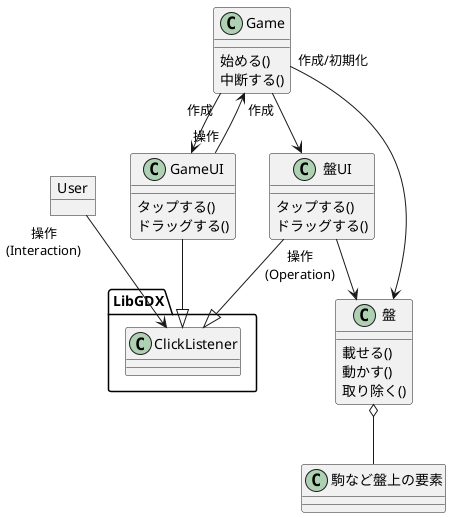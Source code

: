 @startuml

object User
class Game{
始める()
中断する()
}
class 盤UI{
タップする()
ドラッグする()
}
class GameUI{
タップする()
ドラッグする()
}
package LibGDX{
class ClickListener
}
class 盤{
載せる()
動かす()
取り除く()
}
User "操作\n(Interaction)" --> ClickListener
盤UI --|> ClickListener
GameUI --|> ClickListener
Game "作成"--> 盤UI
GameUI "操作"--> Game
Game "作成"--> GameUI
盤UI "操作\n(Operation)"--> 盤
Game  "作成/初期化"--> 盤
盤 o-- 駒など盤上の要素
@enduml